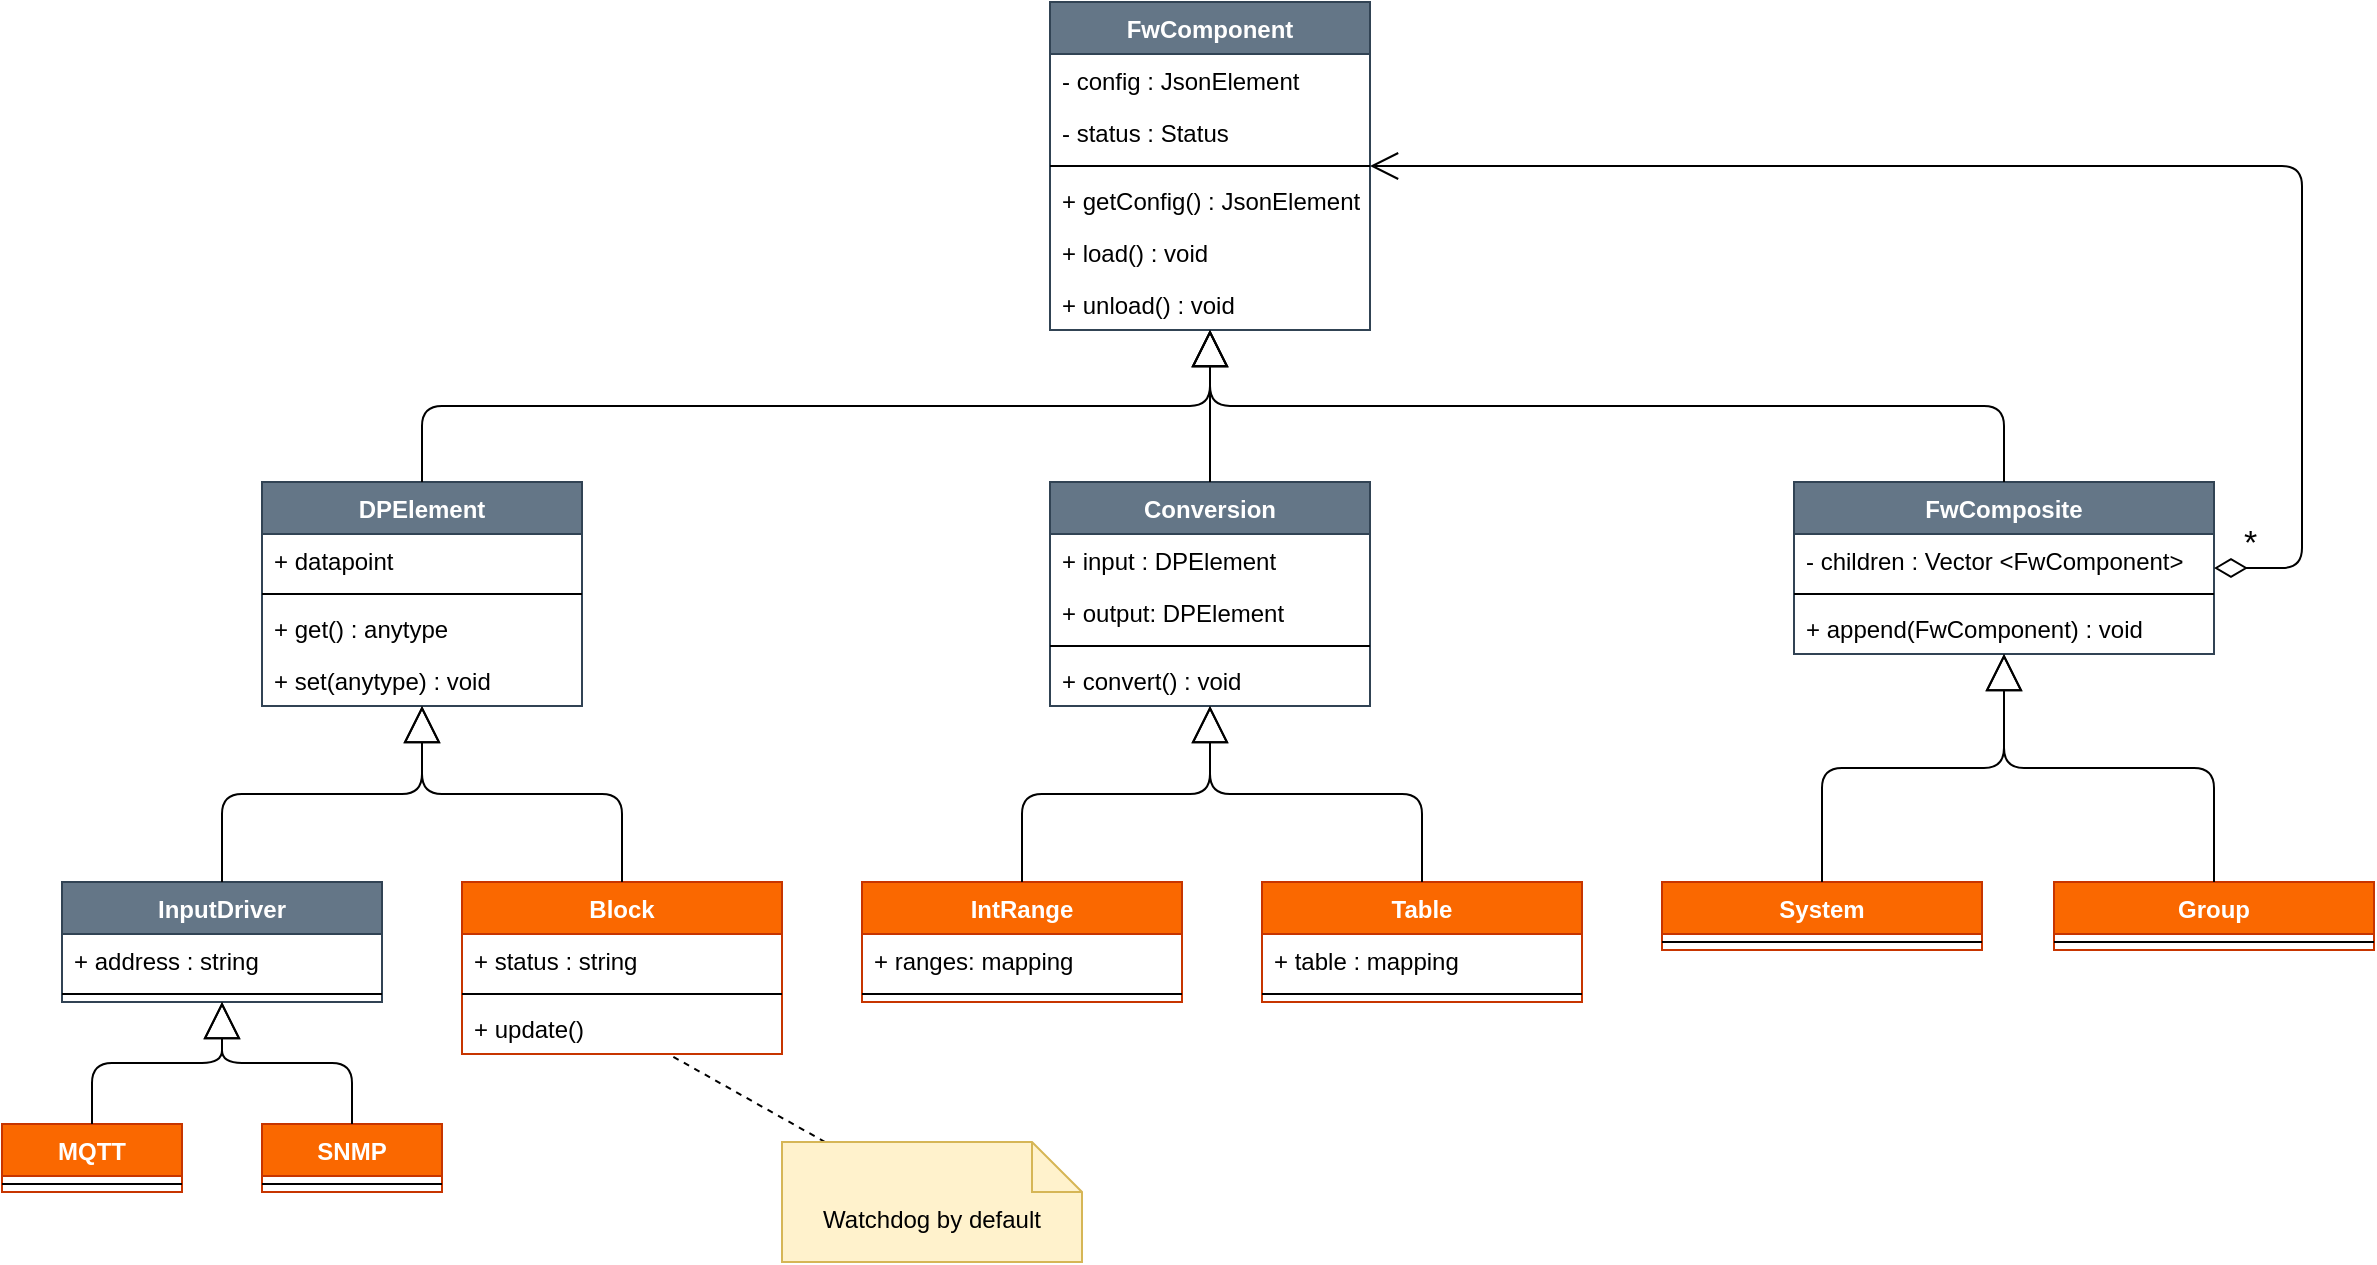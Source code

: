 <mxfile version="13.9.2" type="github">
  <diagram id="C5RBs43oDa-KdzZeNtuy" name="Page-1">
    <mxGraphModel dx="2185" dy="803" grid="1" gridSize="10" guides="1" tooltips="1" connect="1" arrows="1" fold="1" page="1" pageScale="1" pageWidth="827" pageHeight="1169" math="0" shadow="0">
      <root>
        <mxCell id="WIyWlLk6GJQsqaUBKTNV-0" />
        <mxCell id="WIyWlLk6GJQsqaUBKTNV-1" parent="WIyWlLk6GJQsqaUBKTNV-0" />
        <mxCell id="Jy307e9iRZxji7dy_OLV-0" value="FwComponent" style="swimlane;fontStyle=1;align=center;verticalAlign=top;childLayout=stackLayout;horizontal=1;startSize=26;horizontalStack=0;resizeParent=1;resizeParentMax=0;resizeLast=0;collapsible=1;marginBottom=0;fillColor=#647687;strokeColor=#314354;fontColor=#ffffff;" parent="WIyWlLk6GJQsqaUBKTNV-1" vertex="1">
          <mxGeometry x="334" y="40" width="160" height="164" as="geometry" />
        </mxCell>
        <mxCell id="Jy307e9iRZxji7dy_OLV-1" value="- config : JsonElement" style="text;strokeColor=none;fillColor=none;align=left;verticalAlign=top;spacingLeft=4;spacingRight=4;overflow=hidden;rotatable=0;points=[[0,0.5],[1,0.5]];portConstraint=eastwest;" parent="Jy307e9iRZxji7dy_OLV-0" vertex="1">
          <mxGeometry y="26" width="160" height="26" as="geometry" />
        </mxCell>
        <mxCell id="Jy307e9iRZxji7dy_OLV-4" value="- status : Status" style="text;strokeColor=none;fillColor=none;align=left;verticalAlign=top;spacingLeft=4;spacingRight=4;overflow=hidden;rotatable=0;points=[[0,0.5],[1,0.5]];portConstraint=eastwest;" parent="Jy307e9iRZxji7dy_OLV-0" vertex="1">
          <mxGeometry y="52" width="160" height="26" as="geometry" />
        </mxCell>
        <mxCell id="Jy307e9iRZxji7dy_OLV-2" value="" style="line;strokeWidth=1;fillColor=none;align=left;verticalAlign=middle;spacingTop=-1;spacingLeft=3;spacingRight=3;rotatable=0;labelPosition=right;points=[];portConstraint=eastwest;" parent="Jy307e9iRZxji7dy_OLV-0" vertex="1">
          <mxGeometry y="78" width="160" height="8" as="geometry" />
        </mxCell>
        <mxCell id="Jy307e9iRZxji7dy_OLV-3" value="+ getConfig() : JsonElement" style="text;strokeColor=none;fillColor=none;align=left;verticalAlign=top;spacingLeft=4;spacingRight=4;overflow=hidden;rotatable=0;points=[[0,0.5],[1,0.5]];portConstraint=eastwest;" parent="Jy307e9iRZxji7dy_OLV-0" vertex="1">
          <mxGeometry y="86" width="160" height="26" as="geometry" />
        </mxCell>
        <mxCell id="Jy307e9iRZxji7dy_OLV-6" value="+ load() : void" style="text;strokeColor=none;fillColor=none;align=left;verticalAlign=top;spacingLeft=4;spacingRight=4;overflow=hidden;rotatable=0;points=[[0,0.5],[1,0.5]];portConstraint=eastwest;" parent="Jy307e9iRZxji7dy_OLV-0" vertex="1">
          <mxGeometry y="112" width="160" height="26" as="geometry" />
        </mxCell>
        <mxCell id="Jy307e9iRZxji7dy_OLV-7" value="+ unload() : void" style="text;strokeColor=none;fillColor=none;align=left;verticalAlign=top;spacingLeft=4;spacingRight=4;overflow=hidden;rotatable=0;points=[[0,0.5],[1,0.5]];portConstraint=eastwest;" parent="Jy307e9iRZxji7dy_OLV-0" vertex="1">
          <mxGeometry y="138" width="160" height="26" as="geometry" />
        </mxCell>
        <mxCell id="Jy307e9iRZxji7dy_OLV-8" value="FwComposite" style="swimlane;fontStyle=1;align=center;verticalAlign=top;childLayout=stackLayout;horizontal=1;startSize=26;horizontalStack=0;resizeParent=1;resizeParentMax=0;resizeLast=0;collapsible=1;marginBottom=0;fillColor=#647687;strokeColor=#314354;fontColor=#ffffff;" parent="WIyWlLk6GJQsqaUBKTNV-1" vertex="1">
          <mxGeometry x="706" y="280" width="210" height="86" as="geometry" />
        </mxCell>
        <mxCell id="Jy307e9iRZxji7dy_OLV-9" value="- children : Vector &lt;FwComponent&gt;" style="text;strokeColor=none;fillColor=none;align=left;verticalAlign=top;spacingLeft=4;spacingRight=4;overflow=hidden;rotatable=0;points=[[0,0.5],[1,0.5]];portConstraint=eastwest;" parent="Jy307e9iRZxji7dy_OLV-8" vertex="1">
          <mxGeometry y="26" width="210" height="26" as="geometry" />
        </mxCell>
        <mxCell id="Jy307e9iRZxji7dy_OLV-10" value="" style="line;strokeWidth=1;fillColor=none;align=left;verticalAlign=middle;spacingTop=-1;spacingLeft=3;spacingRight=3;rotatable=0;labelPosition=right;points=[];portConstraint=eastwest;" parent="Jy307e9iRZxji7dy_OLV-8" vertex="1">
          <mxGeometry y="52" width="210" height="8" as="geometry" />
        </mxCell>
        <mxCell id="Jy307e9iRZxji7dy_OLV-11" value="+ append(FwComponent) : void" style="text;strokeColor=none;fillColor=none;align=left;verticalAlign=top;spacingLeft=4;spacingRight=4;overflow=hidden;rotatable=0;points=[[0,0.5],[1,0.5]];portConstraint=eastwest;" parent="Jy307e9iRZxji7dy_OLV-8" vertex="1">
          <mxGeometry y="60" width="210" height="26" as="geometry" />
        </mxCell>
        <mxCell id="Jy307e9iRZxji7dy_OLV-13" value="" style="endArrow=block;endSize=16;endFill=0;html=1;exitX=0.5;exitY=0;exitDx=0;exitDy=0;rounded=1;edgeStyle=orthogonalEdgeStyle;" parent="WIyWlLk6GJQsqaUBKTNV-1" source="Jy307e9iRZxji7dy_OLV-8" target="Jy307e9iRZxji7dy_OLV-0" edge="1">
          <mxGeometry width="160" relative="1" as="geometry">
            <mxPoint x="260" y="290" as="sourcePoint" />
            <mxPoint x="420" y="290" as="targetPoint" />
          </mxGeometry>
        </mxCell>
        <mxCell id="Jy307e9iRZxji7dy_OLV-14" value="&lt;font style=&quot;font-size: 17px&quot;&gt;*&lt;/font&gt;" style="endArrow=open;html=1;endSize=12;startArrow=diamondThin;startSize=14;startFill=0;edgeStyle=orthogonalEdgeStyle;align=left;verticalAlign=bottom;exitX=1;exitY=0.5;exitDx=0;exitDy=0;entryX=1;entryY=0.5;entryDx=0;entryDy=0;" parent="WIyWlLk6GJQsqaUBKTNV-1" source="Jy307e9iRZxji7dy_OLV-8" target="Jy307e9iRZxji7dy_OLV-0" edge="1">
          <mxGeometry x="-0.964" relative="1" as="geometry">
            <mxPoint x="820" y="330" as="sourcePoint" />
            <mxPoint x="980" y="330" as="targetPoint" />
            <Array as="points">
              <mxPoint x="960" y="323" />
              <mxPoint x="960" y="122" />
            </Array>
            <mxPoint as="offset" />
          </mxGeometry>
        </mxCell>
        <mxCell id="Jy307e9iRZxji7dy_OLV-15" value="System" style="swimlane;fontStyle=1;align=center;verticalAlign=top;childLayout=stackLayout;horizontal=1;startSize=26;horizontalStack=0;resizeParent=1;resizeParentMax=0;resizeLast=0;collapsible=1;marginBottom=0;fillColor=#fa6800;strokeColor=#C73500;fontColor=#ffffff;" parent="WIyWlLk6GJQsqaUBKTNV-1" vertex="1">
          <mxGeometry x="640" y="480" width="160" height="34" as="geometry" />
        </mxCell>
        <mxCell id="Jy307e9iRZxji7dy_OLV-17" value="" style="line;strokeWidth=1;fillColor=none;align=left;verticalAlign=middle;spacingTop=-1;spacingLeft=3;spacingRight=3;rotatable=0;labelPosition=right;points=[];portConstraint=eastwest;" parent="Jy307e9iRZxji7dy_OLV-15" vertex="1">
          <mxGeometry y="26" width="160" height="8" as="geometry" />
        </mxCell>
        <mxCell id="Jy307e9iRZxji7dy_OLV-25" value="Group" style="swimlane;fontStyle=1;align=center;verticalAlign=top;childLayout=stackLayout;horizontal=1;startSize=26;horizontalStack=0;resizeParent=1;resizeParentMax=0;resizeLast=0;collapsible=1;marginBottom=0;fillColor=#fa6800;strokeColor=#C73500;fontColor=#ffffff;" parent="WIyWlLk6GJQsqaUBKTNV-1" vertex="1">
          <mxGeometry x="836" y="480" width="160" height="34" as="geometry" />
        </mxCell>
        <mxCell id="Jy307e9iRZxji7dy_OLV-26" value="" style="line;strokeWidth=1;fillColor=none;align=left;verticalAlign=middle;spacingTop=-1;spacingLeft=3;spacingRight=3;rotatable=0;labelPosition=right;points=[];portConstraint=eastwest;" parent="Jy307e9iRZxji7dy_OLV-25" vertex="1">
          <mxGeometry y="26" width="160" height="8" as="geometry" />
        </mxCell>
        <mxCell id="Jy307e9iRZxji7dy_OLV-27" value="" style="endArrow=block;endSize=16;endFill=0;html=1;exitX=0.5;exitY=0;exitDx=0;exitDy=0;rounded=1;edgeStyle=orthogonalEdgeStyle;" parent="WIyWlLk6GJQsqaUBKTNV-1" source="Jy307e9iRZxji7dy_OLV-15" target="Jy307e9iRZxji7dy_OLV-8" edge="1">
          <mxGeometry width="160" relative="1" as="geometry">
            <mxPoint x="667" y="396" as="sourcePoint" />
            <mxPoint x="416" y="320" as="targetPoint" />
          </mxGeometry>
        </mxCell>
        <mxCell id="Jy307e9iRZxji7dy_OLV-28" value="" style="endArrow=block;endSize=16;endFill=0;html=1;exitX=0.5;exitY=0;exitDx=0;exitDy=0;rounded=1;edgeStyle=orthogonalEdgeStyle;" parent="WIyWlLk6GJQsqaUBKTNV-1" source="Jy307e9iRZxji7dy_OLV-25" target="Jy307e9iRZxji7dy_OLV-8" edge="1">
          <mxGeometry width="160" relative="1" as="geometry">
            <mxPoint x="720" y="420" as="sourcePoint" />
            <mxPoint x="811.029" y="366" as="targetPoint" />
          </mxGeometry>
        </mxCell>
        <mxCell id="Jy307e9iRZxji7dy_OLV-33" value="IntRange" style="swimlane;fontStyle=1;align=center;verticalAlign=top;childLayout=stackLayout;horizontal=1;startSize=26;horizontalStack=0;resizeParent=1;resizeParentMax=0;resizeLast=0;collapsible=1;marginBottom=0;fillColor=#fa6800;strokeColor=#C73500;fontColor=#ffffff;" parent="WIyWlLk6GJQsqaUBKTNV-1" vertex="1">
          <mxGeometry x="240" y="480" width="160" height="60" as="geometry" />
        </mxCell>
        <mxCell id="Jy307e9iRZxji7dy_OLV-34" value="+ ranges: mapping" style="text;strokeColor=none;fillColor=none;align=left;verticalAlign=top;spacingLeft=4;spacingRight=4;overflow=hidden;rotatable=0;points=[[0,0.5],[1,0.5]];portConstraint=eastwest;" parent="Jy307e9iRZxji7dy_OLV-33" vertex="1">
          <mxGeometry y="26" width="160" height="26" as="geometry" />
        </mxCell>
        <mxCell id="Jy307e9iRZxji7dy_OLV-35" value="" style="line;strokeWidth=1;fillColor=none;align=left;verticalAlign=middle;spacingTop=-1;spacingLeft=3;spacingRight=3;rotatable=0;labelPosition=right;points=[];portConstraint=eastwest;" parent="Jy307e9iRZxji7dy_OLV-33" vertex="1">
          <mxGeometry y="52" width="160" height="8" as="geometry" />
        </mxCell>
        <mxCell id="Jy307e9iRZxji7dy_OLV-37" value="Conversion" style="swimlane;fontStyle=1;align=center;verticalAlign=top;childLayout=stackLayout;horizontal=1;startSize=26;horizontalStack=0;resizeParent=1;resizeParentMax=0;resizeLast=0;collapsible=1;marginBottom=0;fillColor=#647687;strokeColor=#314354;fontColor=#ffffff;" parent="WIyWlLk6GJQsqaUBKTNV-1" vertex="1">
          <mxGeometry x="334" y="280" width="160" height="112" as="geometry" />
        </mxCell>
        <mxCell id="Jy307e9iRZxji7dy_OLV-38" value="+ input : DPElement" style="text;strokeColor=none;fillColor=none;align=left;verticalAlign=top;spacingLeft=4;spacingRight=4;overflow=hidden;rotatable=0;points=[[0,0.5],[1,0.5]];portConstraint=eastwest;" parent="Jy307e9iRZxji7dy_OLV-37" vertex="1">
          <mxGeometry y="26" width="160" height="26" as="geometry" />
        </mxCell>
        <mxCell id="Jy307e9iRZxji7dy_OLV-41" value="+ output: DPElement" style="text;strokeColor=none;fillColor=none;align=left;verticalAlign=top;spacingLeft=4;spacingRight=4;overflow=hidden;rotatable=0;points=[[0,0.5],[1,0.5]];portConstraint=eastwest;" parent="Jy307e9iRZxji7dy_OLV-37" vertex="1">
          <mxGeometry y="52" width="160" height="26" as="geometry" />
        </mxCell>
        <mxCell id="Jy307e9iRZxji7dy_OLV-39" value="" style="line;strokeWidth=1;fillColor=none;align=left;verticalAlign=middle;spacingTop=-1;spacingLeft=3;spacingRight=3;rotatable=0;labelPosition=right;points=[];portConstraint=eastwest;" parent="Jy307e9iRZxji7dy_OLV-37" vertex="1">
          <mxGeometry y="78" width="160" height="8" as="geometry" />
        </mxCell>
        <mxCell id="Jy307e9iRZxji7dy_OLV-40" value="+ convert() : void" style="text;strokeColor=none;fillColor=none;align=left;verticalAlign=top;spacingLeft=4;spacingRight=4;overflow=hidden;rotatable=0;points=[[0,0.5],[1,0.5]];portConstraint=eastwest;" parent="Jy307e9iRZxji7dy_OLV-37" vertex="1">
          <mxGeometry y="86" width="160" height="26" as="geometry" />
        </mxCell>
        <mxCell id="Jy307e9iRZxji7dy_OLV-42" value="DPElement" style="swimlane;fontStyle=1;align=center;verticalAlign=top;childLayout=stackLayout;horizontal=1;startSize=26;horizontalStack=0;resizeParent=1;resizeParentMax=0;resizeLast=0;collapsible=1;marginBottom=0;fillColor=#647687;strokeColor=#314354;fontColor=#ffffff;" parent="WIyWlLk6GJQsqaUBKTNV-1" vertex="1">
          <mxGeometry x="-60" y="280" width="160" height="112" as="geometry" />
        </mxCell>
        <mxCell id="Jy307e9iRZxji7dy_OLV-43" value="+ datapoint" style="text;strokeColor=none;fillColor=none;align=left;verticalAlign=top;spacingLeft=4;spacingRight=4;overflow=hidden;rotatable=0;points=[[0,0.5],[1,0.5]];portConstraint=eastwest;" parent="Jy307e9iRZxji7dy_OLV-42" vertex="1">
          <mxGeometry y="26" width="160" height="26" as="geometry" />
        </mxCell>
        <mxCell id="Jy307e9iRZxji7dy_OLV-44" value="" style="line;strokeWidth=1;fillColor=none;align=left;verticalAlign=middle;spacingTop=-1;spacingLeft=3;spacingRight=3;rotatable=0;labelPosition=right;points=[];portConstraint=eastwest;" parent="Jy307e9iRZxji7dy_OLV-42" vertex="1">
          <mxGeometry y="52" width="160" height="8" as="geometry" />
        </mxCell>
        <mxCell id="Jy307e9iRZxji7dy_OLV-45" value="+ get() : anytype" style="text;strokeColor=none;fillColor=none;align=left;verticalAlign=top;spacingLeft=4;spacingRight=4;overflow=hidden;rotatable=0;points=[[0,0.5],[1,0.5]];portConstraint=eastwest;" parent="Jy307e9iRZxji7dy_OLV-42" vertex="1">
          <mxGeometry y="60" width="160" height="26" as="geometry" />
        </mxCell>
        <mxCell id="Jy307e9iRZxji7dy_OLV-46" value="+ set(anytype) : void" style="text;strokeColor=none;fillColor=none;align=left;verticalAlign=top;spacingLeft=4;spacingRight=4;overflow=hidden;rotatable=0;points=[[0,0.5],[1,0.5]];portConstraint=eastwest;" parent="Jy307e9iRZxji7dy_OLV-42" vertex="1">
          <mxGeometry y="86" width="160" height="26" as="geometry" />
        </mxCell>
        <mxCell id="Jy307e9iRZxji7dy_OLV-47" value="" style="endArrow=block;endSize=16;endFill=0;html=1;exitX=0.5;exitY=0;exitDx=0;exitDy=0;rounded=1;edgeStyle=orthogonalEdgeStyle;" parent="WIyWlLk6GJQsqaUBKTNV-1" source="Jy307e9iRZxji7dy_OLV-37" target="Jy307e9iRZxji7dy_OLV-0" edge="1">
          <mxGeometry width="160" relative="1" as="geometry">
            <mxPoint x="291.0" y="206" as="sourcePoint" />
            <mxPoint x="40" y="130" as="targetPoint" />
          </mxGeometry>
        </mxCell>
        <mxCell id="Jy307e9iRZxji7dy_OLV-48" value="" style="endArrow=block;endSize=16;endFill=0;html=1;exitX=0.5;exitY=0;exitDx=0;exitDy=0;rounded=1;edgeStyle=orthogonalEdgeStyle;" parent="WIyWlLk6GJQsqaUBKTNV-1" source="Jy307e9iRZxji7dy_OLV-42" target="Jy307e9iRZxji7dy_OLV-0" edge="1">
          <mxGeometry width="160" relative="1" as="geometry">
            <mxPoint x="120" y="280" as="sourcePoint" />
            <mxPoint x="414" y="204" as="targetPoint" />
          </mxGeometry>
        </mxCell>
        <mxCell id="Jy307e9iRZxji7dy_OLV-49" value="" style="endArrow=block;endSize=16;endFill=0;html=1;exitX=0.5;exitY=0;exitDx=0;exitDy=0;rounded=1;edgeStyle=orthogonalEdgeStyle;" parent="WIyWlLk6GJQsqaUBKTNV-1" source="Jy307e9iRZxji7dy_OLV-33" target="Jy307e9iRZxji7dy_OLV-37" edge="1">
          <mxGeometry width="160" relative="1" as="geometry">
            <mxPoint x="430" y="566" as="sourcePoint" />
            <mxPoint x="724" y="490" as="targetPoint" />
          </mxGeometry>
        </mxCell>
        <mxCell id="Jy307e9iRZxji7dy_OLV-50" value="Block" style="swimlane;fontStyle=1;align=center;verticalAlign=top;childLayout=stackLayout;horizontal=1;startSize=26;horizontalStack=0;resizeParent=1;resizeParentMax=0;resizeLast=0;collapsible=1;marginBottom=0;fillColor=#fa6800;strokeColor=#C73500;fontColor=#ffffff;" parent="WIyWlLk6GJQsqaUBKTNV-1" vertex="1">
          <mxGeometry x="40" y="480" width="160" height="86" as="geometry" />
        </mxCell>
        <mxCell id="Jy307e9iRZxji7dy_OLV-51" value="+ status : string" style="text;strokeColor=none;fillColor=none;align=left;verticalAlign=top;spacingLeft=4;spacingRight=4;overflow=hidden;rotatable=0;points=[[0,0.5],[1,0.5]];portConstraint=eastwest;" parent="Jy307e9iRZxji7dy_OLV-50" vertex="1">
          <mxGeometry y="26" width="160" height="26" as="geometry" />
        </mxCell>
        <mxCell id="Jy307e9iRZxji7dy_OLV-52" value="" style="line;strokeWidth=1;fillColor=none;align=left;verticalAlign=middle;spacingTop=-1;spacingLeft=3;spacingRight=3;rotatable=0;labelPosition=right;points=[];portConstraint=eastwest;" parent="Jy307e9iRZxji7dy_OLV-50" vertex="1">
          <mxGeometry y="52" width="160" height="8" as="geometry" />
        </mxCell>
        <mxCell id="Jy307e9iRZxji7dy_OLV-53" value="+ update()" style="text;strokeColor=none;fillColor=none;align=left;verticalAlign=top;spacingLeft=4;spacingRight=4;overflow=hidden;rotatable=0;points=[[0,0.5],[1,0.5]];portConstraint=eastwest;" parent="Jy307e9iRZxji7dy_OLV-50" vertex="1">
          <mxGeometry y="60" width="160" height="26" as="geometry" />
        </mxCell>
        <mxCell id="Jy307e9iRZxji7dy_OLV-57" value="InputDriver" style="swimlane;fontStyle=1;align=center;verticalAlign=top;childLayout=stackLayout;horizontal=1;startSize=26;horizontalStack=0;resizeParent=1;resizeParentMax=0;resizeLast=0;collapsible=1;marginBottom=0;fillColor=#647687;strokeColor=#314354;fontColor=#ffffff;" parent="WIyWlLk6GJQsqaUBKTNV-1" vertex="1">
          <mxGeometry x="-160" y="480" width="160" height="60" as="geometry" />
        </mxCell>
        <mxCell id="Jy307e9iRZxji7dy_OLV-58" value="+ address : string" style="text;strokeColor=none;fillColor=none;align=left;verticalAlign=top;spacingLeft=4;spacingRight=4;overflow=hidden;rotatable=0;points=[[0,0.5],[1,0.5]];portConstraint=eastwest;" parent="Jy307e9iRZxji7dy_OLV-57" vertex="1">
          <mxGeometry y="26" width="160" height="26" as="geometry" />
        </mxCell>
        <mxCell id="Jy307e9iRZxji7dy_OLV-59" value="" style="line;strokeWidth=1;fillColor=none;align=left;verticalAlign=middle;spacingTop=-1;spacingLeft=3;spacingRight=3;rotatable=0;labelPosition=right;points=[];portConstraint=eastwest;" parent="Jy307e9iRZxji7dy_OLV-57" vertex="1">
          <mxGeometry y="52" width="160" height="8" as="geometry" />
        </mxCell>
        <mxCell id="Jy307e9iRZxji7dy_OLV-64" value="SNMP" style="swimlane;fontStyle=1;align=center;verticalAlign=top;childLayout=stackLayout;horizontal=1;startSize=26;horizontalStack=0;resizeParent=1;resizeParentMax=0;resizeLast=0;collapsible=1;marginBottom=0;fillColor=#fa6800;strokeColor=#C73500;fontColor=#ffffff;" parent="WIyWlLk6GJQsqaUBKTNV-1" vertex="1">
          <mxGeometry x="-60" y="601" width="90" height="34" as="geometry" />
        </mxCell>
        <mxCell id="Jy307e9iRZxji7dy_OLV-66" value="" style="line;strokeWidth=1;fillColor=none;align=left;verticalAlign=middle;spacingTop=-1;spacingLeft=3;spacingRight=3;rotatable=0;labelPosition=right;points=[];portConstraint=eastwest;" parent="Jy307e9iRZxji7dy_OLV-64" vertex="1">
          <mxGeometry y="26" width="90" height="8" as="geometry" />
        </mxCell>
        <mxCell id="Jy307e9iRZxji7dy_OLV-67" value="MQTT" style="swimlane;fontStyle=1;align=center;verticalAlign=top;childLayout=stackLayout;horizontal=1;startSize=26;horizontalStack=0;resizeParent=1;resizeParentMax=0;resizeLast=0;collapsible=1;marginBottom=0;fillColor=#fa6800;strokeColor=#C73500;fontColor=#ffffff;" parent="WIyWlLk6GJQsqaUBKTNV-1" vertex="1">
          <mxGeometry x="-190" y="601" width="90" height="34" as="geometry" />
        </mxCell>
        <mxCell id="Jy307e9iRZxji7dy_OLV-68" value="" style="line;strokeWidth=1;fillColor=none;align=left;verticalAlign=middle;spacingTop=-1;spacingLeft=3;spacingRight=3;rotatable=0;labelPosition=right;points=[];portConstraint=eastwest;" parent="Jy307e9iRZxji7dy_OLV-67" vertex="1">
          <mxGeometry y="26" width="90" height="8" as="geometry" />
        </mxCell>
        <mxCell id="Jy307e9iRZxji7dy_OLV-72" value="" style="endArrow=block;endSize=16;endFill=0;html=1;rounded=1;edgeStyle=orthogonalEdgeStyle;" parent="WIyWlLk6GJQsqaUBKTNV-1" source="Jy307e9iRZxji7dy_OLV-50" target="Jy307e9iRZxji7dy_OLV-42" edge="1">
          <mxGeometry width="160" relative="1" as="geometry">
            <mxPoint x="150" y="677" as="sourcePoint" />
            <mxPoint x="150" y="630" as="targetPoint" />
          </mxGeometry>
        </mxCell>
        <mxCell id="Jy307e9iRZxji7dy_OLV-73" value="" style="endArrow=block;endSize=16;endFill=0;html=1;exitX=0.5;exitY=0;exitDx=0;exitDy=0;rounded=1;edgeStyle=orthogonalEdgeStyle;" parent="WIyWlLk6GJQsqaUBKTNV-1" source="Jy307e9iRZxji7dy_OLV-57" target="Jy307e9iRZxji7dy_OLV-42" edge="1">
          <mxGeometry width="160" relative="1" as="geometry">
            <mxPoint x="90" y="627" as="sourcePoint" />
            <mxPoint x="90" y="580" as="targetPoint" />
          </mxGeometry>
        </mxCell>
        <mxCell id="Jy307e9iRZxji7dy_OLV-74" value="" style="endArrow=block;endSize=16;endFill=0;html=1;exitX=0.5;exitY=0;exitDx=0;exitDy=0;rounded=1;edgeStyle=orthogonalEdgeStyle;" parent="WIyWlLk6GJQsqaUBKTNV-1" source="Jy307e9iRZxji7dy_OLV-67" target="Jy307e9iRZxji7dy_OLV-57" edge="1">
          <mxGeometry width="160" relative="1" as="geometry">
            <mxPoint x="160" y="728" as="sourcePoint" />
            <mxPoint x="160" y="681" as="targetPoint" />
          </mxGeometry>
        </mxCell>
        <mxCell id="Jy307e9iRZxji7dy_OLV-75" value="" style="endArrow=block;endSize=16;endFill=0;html=1;rounded=1;edgeStyle=orthogonalEdgeStyle;" parent="WIyWlLk6GJQsqaUBKTNV-1" source="Jy307e9iRZxji7dy_OLV-64" target="Jy307e9iRZxji7dy_OLV-57" edge="1">
          <mxGeometry width="160" relative="1" as="geometry">
            <mxPoint x="170" y="738" as="sourcePoint" />
            <mxPoint x="170" y="691" as="targetPoint" />
          </mxGeometry>
        </mxCell>
        <mxCell id="Jy307e9iRZxji7dy_OLV-78" value="Table" style="swimlane;fontStyle=1;align=center;verticalAlign=top;childLayout=stackLayout;horizontal=1;startSize=26;horizontalStack=0;resizeParent=1;resizeParentMax=0;resizeLast=0;collapsible=1;marginBottom=0;fillColor=#fa6800;strokeColor=#C73500;fontColor=#ffffff;" parent="WIyWlLk6GJQsqaUBKTNV-1" vertex="1">
          <mxGeometry x="440" y="480" width="160" height="60" as="geometry" />
        </mxCell>
        <mxCell id="Jy307e9iRZxji7dy_OLV-79" value="+ table : mapping" style="text;strokeColor=none;fillColor=none;align=left;verticalAlign=top;spacingLeft=4;spacingRight=4;overflow=hidden;rotatable=0;points=[[0,0.5],[1,0.5]];portConstraint=eastwest;" parent="Jy307e9iRZxji7dy_OLV-78" vertex="1">
          <mxGeometry y="26" width="160" height="26" as="geometry" />
        </mxCell>
        <mxCell id="Jy307e9iRZxji7dy_OLV-80" value="" style="line;strokeWidth=1;fillColor=none;align=left;verticalAlign=middle;spacingTop=-1;spacingLeft=3;spacingRight=3;rotatable=0;labelPosition=right;points=[];portConstraint=eastwest;" parent="Jy307e9iRZxji7dy_OLV-78" vertex="1">
          <mxGeometry y="52" width="160" height="8" as="geometry" />
        </mxCell>
        <mxCell id="Jy307e9iRZxji7dy_OLV-84" value="" style="endArrow=block;endSize=16;endFill=0;html=1;exitX=0.5;exitY=0;exitDx=0;exitDy=0;rounded=1;edgeStyle=orthogonalEdgeStyle;" parent="WIyWlLk6GJQsqaUBKTNV-1" source="Jy307e9iRZxji7dy_OLV-78" target="Jy307e9iRZxji7dy_OLV-37" edge="1">
          <mxGeometry width="160" relative="1" as="geometry">
            <mxPoint x="470" y="615" as="sourcePoint" />
            <mxPoint x="524" y="539" as="targetPoint" />
          </mxGeometry>
        </mxCell>
        <mxCell id="IIn0KR8CJ6KbL1Eo5dEJ-1" style="rounded=0;orthogonalLoop=1;jettySize=auto;html=1;dashed=1;endArrow=none;endFill=0;" edge="1" parent="WIyWlLk6GJQsqaUBKTNV-1" source="IIn0KR8CJ6KbL1Eo5dEJ-0" target="Jy307e9iRZxji7dy_OLV-53">
          <mxGeometry relative="1" as="geometry" />
        </mxCell>
        <mxCell id="IIn0KR8CJ6KbL1Eo5dEJ-0" value="Watchdog by default" style="shape=note2;boundedLbl=1;whiteSpace=wrap;html=1;size=25;verticalAlign=top;align=center;fillColor=#fff2cc;strokeColor=#d6b656;" vertex="1" parent="WIyWlLk6GJQsqaUBKTNV-1">
          <mxGeometry x="200" y="610" width="150" height="60" as="geometry" />
        </mxCell>
      </root>
    </mxGraphModel>
  </diagram>
</mxfile>
